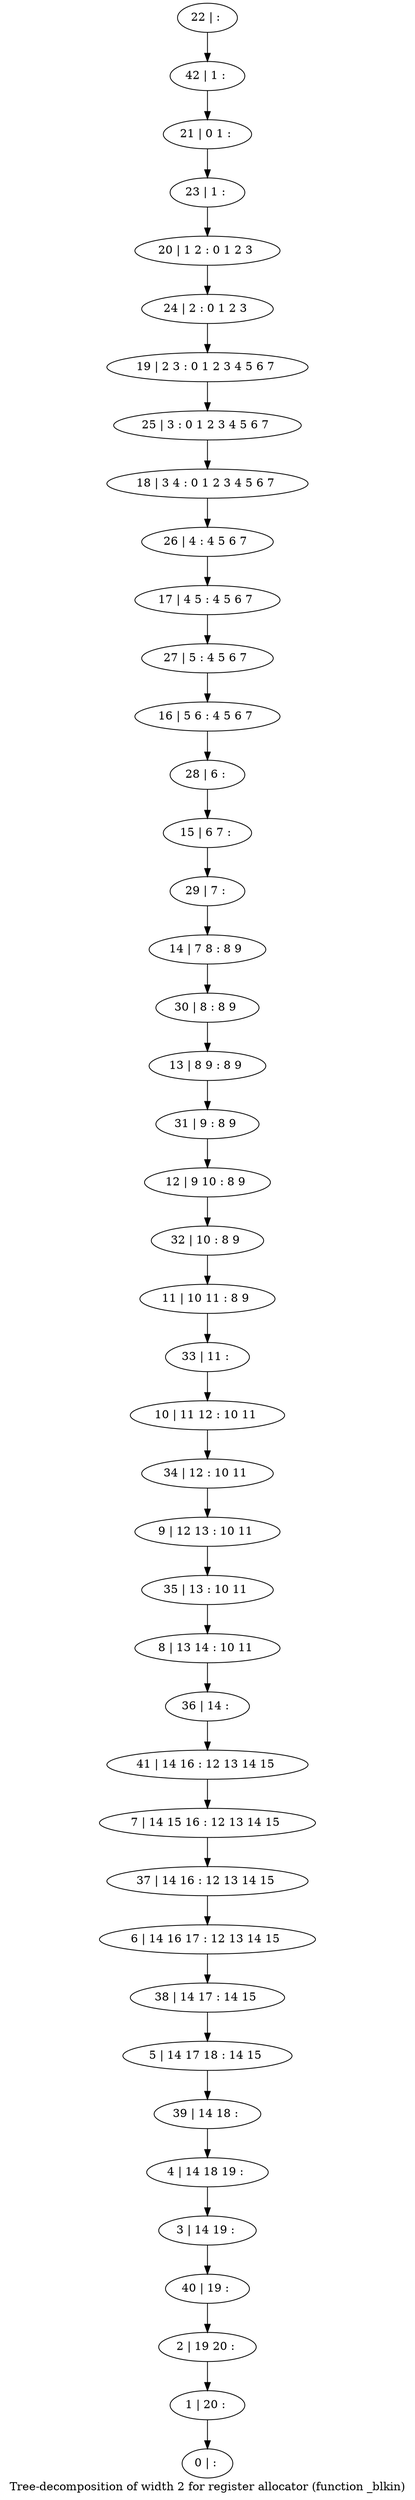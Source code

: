 digraph G {
graph [label="Tree-decomposition of width 2 for register allocator (function _blkin)"]
0[label="0 | : "];
1[label="1 | 20 : "];
2[label="2 | 19 20 : "];
3[label="3 | 14 19 : "];
4[label="4 | 14 18 19 : "];
5[label="5 | 14 17 18 : 14 15 "];
6[label="6 | 14 16 17 : 12 13 14 15 "];
7[label="7 | 14 15 16 : 12 13 14 15 "];
8[label="8 | 13 14 : 10 11 "];
9[label="9 | 12 13 : 10 11 "];
10[label="10 | 11 12 : 10 11 "];
11[label="11 | 10 11 : 8 9 "];
12[label="12 | 9 10 : 8 9 "];
13[label="13 | 8 9 : 8 9 "];
14[label="14 | 7 8 : 8 9 "];
15[label="15 | 6 7 : "];
16[label="16 | 5 6 : 4 5 6 7 "];
17[label="17 | 4 5 : 4 5 6 7 "];
18[label="18 | 3 4 : 0 1 2 3 4 5 6 7 "];
19[label="19 | 2 3 : 0 1 2 3 4 5 6 7 "];
20[label="20 | 1 2 : 0 1 2 3 "];
21[label="21 | 0 1 : "];
22[label="22 | : "];
23[label="23 | 1 : "];
24[label="24 | 2 : 0 1 2 3 "];
25[label="25 | 3 : 0 1 2 3 4 5 6 7 "];
26[label="26 | 4 : 4 5 6 7 "];
27[label="27 | 5 : 4 5 6 7 "];
28[label="28 | 6 : "];
29[label="29 | 7 : "];
30[label="30 | 8 : 8 9 "];
31[label="31 | 9 : 8 9 "];
32[label="32 | 10 : 8 9 "];
33[label="33 | 11 : "];
34[label="34 | 12 : 10 11 "];
35[label="35 | 13 : 10 11 "];
36[label="36 | 14 : "];
37[label="37 | 14 16 : 12 13 14 15 "];
38[label="38 | 14 17 : 14 15 "];
39[label="39 | 14 18 : "];
40[label="40 | 19 : "];
41[label="41 | 14 16 : 12 13 14 15 "];
42[label="42 | 1 : "];
22->42 ;
42->21 ;
21->23 ;
23->20 ;
20->24 ;
24->19 ;
19->25 ;
25->18 ;
18->26 ;
26->17 ;
17->27 ;
27->16 ;
16->28 ;
28->15 ;
15->29 ;
29->14 ;
14->30 ;
30->13 ;
13->31 ;
31->12 ;
12->32 ;
32->11 ;
11->33 ;
33->10 ;
10->34 ;
34->9 ;
9->35 ;
35->8 ;
8->36 ;
36->41 ;
41->7 ;
7->37 ;
37->6 ;
6->38 ;
38->5 ;
5->39 ;
39->4 ;
4->3 ;
3->40 ;
40->2 ;
2->1 ;
1->0 ;
}
